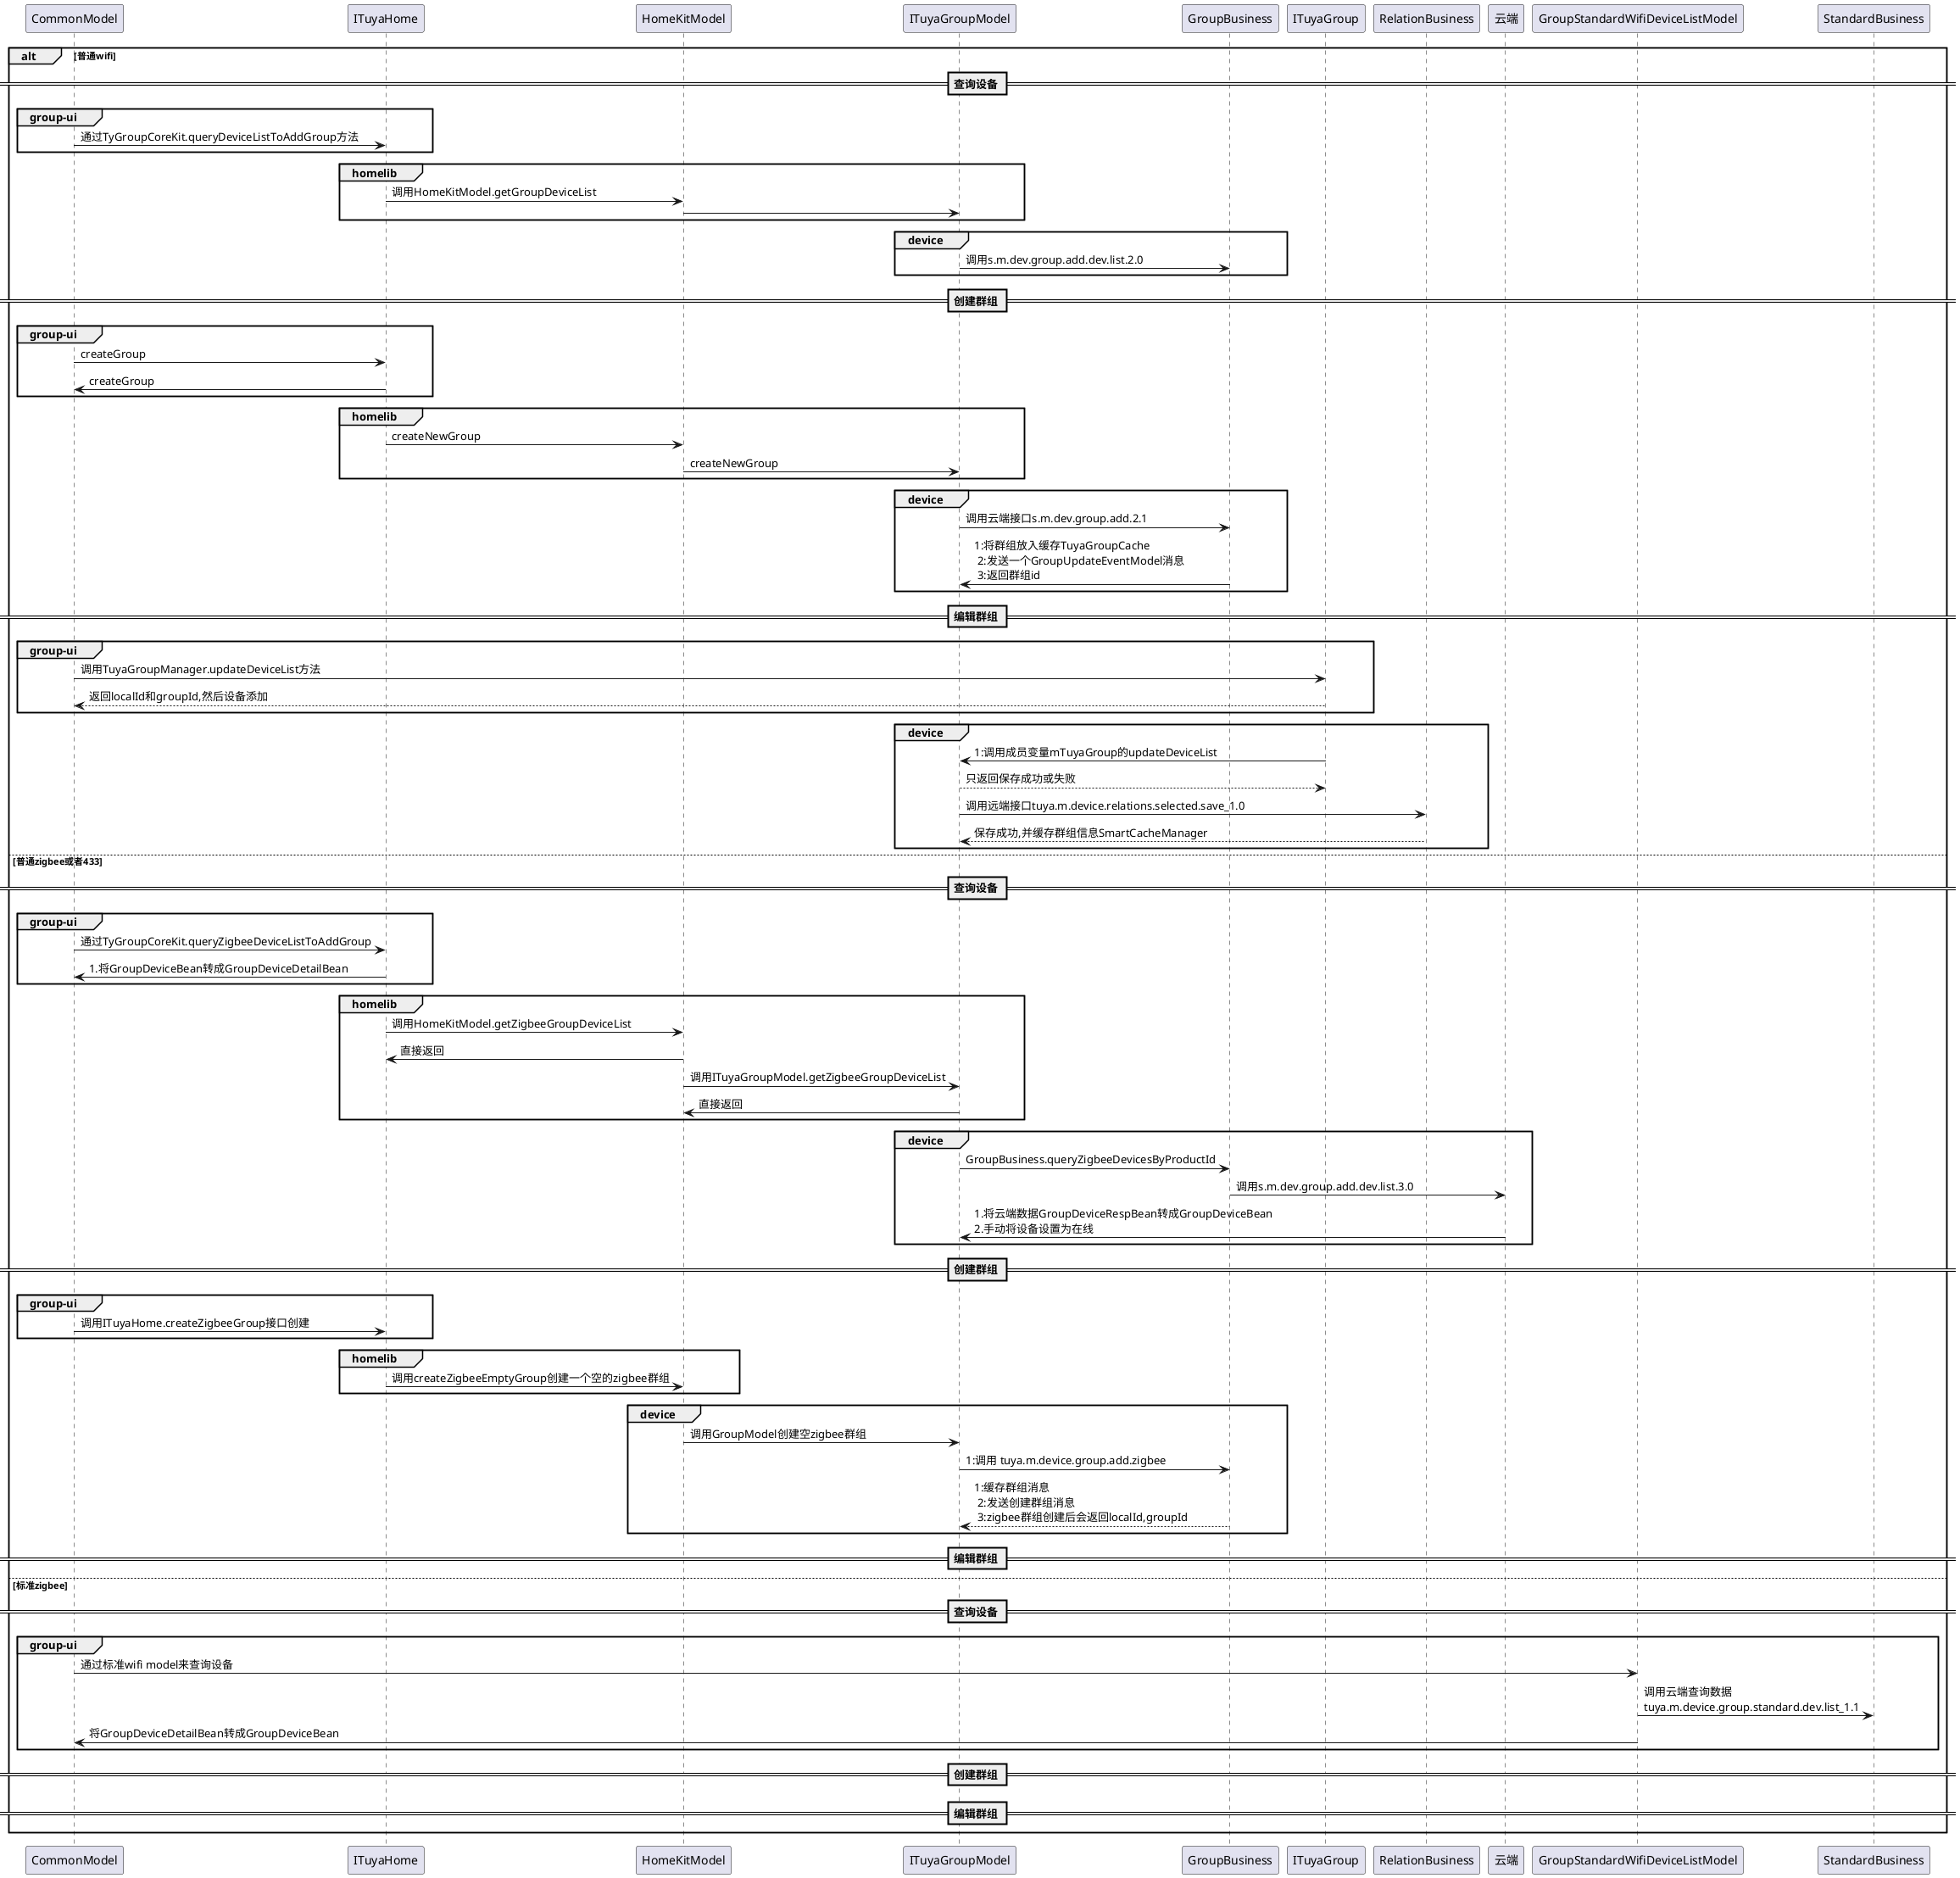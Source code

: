 @startuml

alt 普通wifi
== 查询设备 ==
    group group-ui
    CommonModel -> ITuyaHome : 通过TyGroupCoreKit.queryDeviceListToAddGroup方法
    end

    group homelib
    ITuyaHome -> HomeKitModel : 调用HomeKitModel.getGroupDeviceList
    HomeKitModel -> ITuyaGroupModel
    end

    group device
    ITuyaGroupModel -> GroupBusiness : 调用s.m.dev.group.add.dev.list.2.0
    end
== 创建群组 ==
    group group-ui
    CommonModel -> ITuyaHome : createGroup
    ITuyaHome -> CommonModel : createGroup
    end

    group homelib
    ITuyaHome -> HomeKitModel : createNewGroup
    HomeKitModel -> ITuyaGroupModel : createNewGroup
    end

    group device
    ITuyaGroupModel -> GroupBusiness : 调用云端接口s.m.dev.group.add.2.1
    GroupBusiness -> ITuyaGroupModel : 1:将群组放入缓存TuyaGroupCache \n 2:发送一个GroupUpdateEventModel消息 \n 3:返回群组id
    end

== 编辑群组 ==
    group group-ui
    CommonModel -> ITuyaGroup : 调用TuyaGroupManager.updateDeviceList方法
    CommonModel <-- ITuyaGroup : 返回localId和groupId,然后设备添加
    end

    group device
    ITuyaGroup -> ITuyaGroupModel : 1:调用成员变量mTuyaGroup的updateDeviceList
    ITuyaGroup <-- ITuyaGroupModel : 只返回保存成功或失败
    ITuyaGroupModel -> RelationBusiness : 调用远端接口tuya.m.device.relations.selected.save_1.0
    ITuyaGroupModel <-- RelationBusiness : 保存成功,并缓存群组信息SmartCacheManager
    end

else 普通zigbee或者433
== 查询设备 ==
    group group-ui
        CommonModel -> ITuyaHome : 通过TyGroupCoreKit.queryZigbeeDeviceListToAddGroup
        ITuyaHome -> CommonModel : 1.将GroupDeviceBean转成GroupDeviceDetailBean
    end

    group homelib
        ITuyaHome -> HomeKitModel : 调用HomeKitModel.getZigbeeGroupDeviceList
        HomeKitModel -> ITuyaHome : 直接返回
        HomeKitModel -> ITuyaGroupModel : 调用ITuyaGroupModel.getZigbeeGroupDeviceList
        ITuyaGroupModel -> HomeKitModel : 直接返回
    end

    group device
        ITuyaGroupModel -> GroupBusiness : GroupBusiness.queryZigbeeDevicesByProductId
        GroupBusiness -> 云端 : 调用s.m.dev.group.add.dev.list.3.0
        云端 -> ITuyaGroupModel : 1.将云端数据GroupDeviceRespBean转成GroupDeviceBean\n2.手动将设备设置为在线
    end
== 创建群组 ==

    group group-ui
    CommonModel -> ITuyaHome : 调用ITuyaHome.createZigbeeGroup接口创建
    end

    group homelib
    ITuyaHome -> HomeKitModel:调用createZigbeeEmptyGroup创建一个空的zigbee群组
    end

    group device
    HomeKitModel -> ITuyaGroupModel : 调用GroupModel创建空zigbee群组
    ITuyaGroupModel -> GroupBusiness : 1:调用 tuya.m.device.group.add.zigbee
    ITuyaGroupModel <-- GroupBusiness : 1:缓存群组消息 \n 2:发送创建群组消息  \n 3:zigbee群组创建后会返回localId,groupId
    end
== 编辑群组 ==

else 标准zigbee
== 查询设备 ==
    group group-ui
    CommonModel -> GroupStandardWifiDeviceListModel : 通过标准wifi model来查询设备
    GroupStandardWifiDeviceListModel -> StandardBusiness:调用云端查询数据 \ntuya.m.device.group.standard.dev.list_1.1
    GroupStandardWifiDeviceListModel -> CommonModel : 将GroupDeviceDetailBean转成GroupDeviceBean
    end

== 创建群组 ==
== 编辑群组 ==

end
@enduml